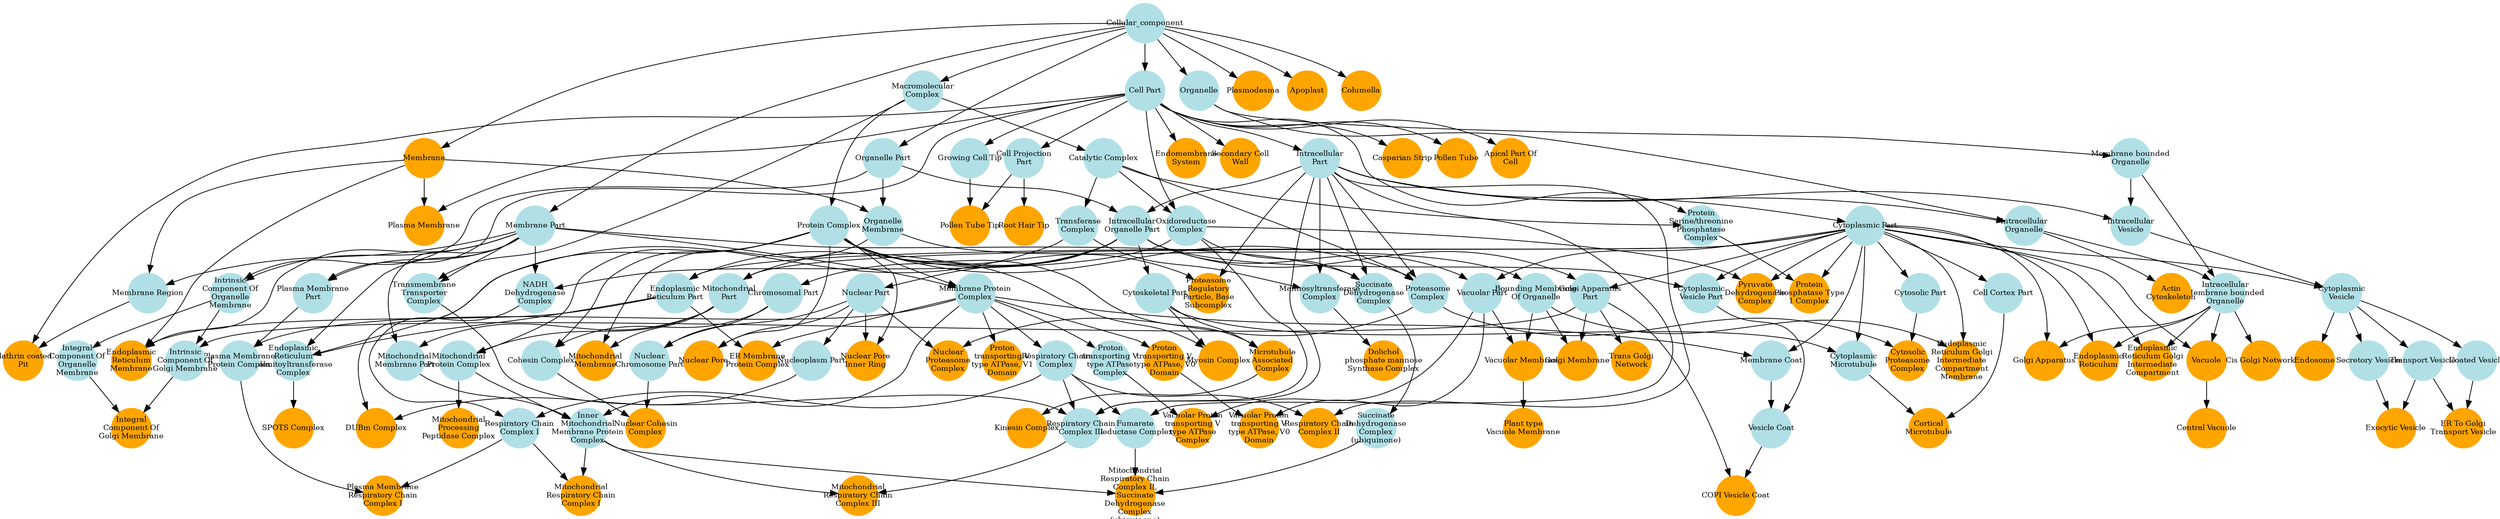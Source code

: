 digraph {
1 [style="filled", fixedsize="true", fontsize="10", shape="circle", width="0.75", fillcolor="powderblue", label="Cellular_component", color="transparent"];
2 [style="filled", fixedsize="true", fontsize="10", shape="circle", width="0.75", fillcolor="powderblue", label="Membrane Part", color="transparent"];
3 [style="filled", fixedsize="true", fontsize="10", shape="circle", width="0.75", fillcolor="powderblue", label="Organelle", color="transparent"];
4 [style="filled", fixedsize="true", fontsize="10", shape="circle", width="0.75", fillcolor="powderblue", label="Membrane bounded
Organelle", color="transparent"];
5 [style="filled", fixedsize="true", fontsize="10", shape="circle", width="0.75", fillcolor="powderblue", label="Cell Part", color="transparent"];
6 [style="filled", fixedsize="true", fontsize="10", shape="circle", width="0.75", fillcolor="powderblue", label="Intracellular
Part", color="transparent"];
7 [style="filled", fixedsize="true", fontsize="10", shape="circle", width="0.75", fillcolor="powderblue", label="Intracellular
Organelle", color="transparent"];
8 [style="filled", fixedsize="true", fontsize="10", shape="circle", width="0.75", fillcolor="powderblue", label="Intracellular
Membrane bounded
Organelle", color="transparent"];
9 [style="filled", fixedsize="true", fontsize="10", shape="circle", width="0.75", fillcolor="powderblue", label="Cytoplasmic Part", color="transparent"];
10 [style="filled", fixedsize="true", fontsize="10", shape="circle", width="0.75", fillcolor="orange", label="Golgi Apparatus", color="transparent"];
11 [style="filled", fixedsize="true", fontsize="10", shape="circle", width="0.75", fillcolor="orange", label="Vacuole", color="transparent"];
12 [style="filled", fixedsize="true", fontsize="10", shape="circle", width="0.75", fillcolor="orange", label="Membrane", color="transparent"];
13 [style="filled", fixedsize="true", fontsize="10", shape="circle", width="0.75", fillcolor="orange", label="Plasma Membrane", color="transparent"];
14 [style="filled", fixedsize="true", fontsize="10", shape="circle", width="0.75", fillcolor="powderblue", label="Organelle Part", color="transparent"];
15 [style="filled", fixedsize="true", fontsize="10", shape="circle", width="0.75", fillcolor="powderblue", label="Intracellular
Organelle Part", color="transparent"];
16 [style="filled", fixedsize="true", fontsize="10", shape="circle", width="0.75", fillcolor="powderblue", label="Vacuolar Part", color="transparent"];
17 [style="filled", fixedsize="true", fontsize="10", shape="circle", width="0.75", fillcolor="powderblue", label="Organelle
Membrane", color="transparent"];
18 [style="filled", fixedsize="true", fontsize="10", shape="circle", width="0.75", fillcolor="powderblue", label="Bounding Membrane
Of Organelle", color="transparent"];
19 [style="filled", fixedsize="true", fontsize="10", shape="circle", width="0.75", fillcolor="orange", label="Vacuolar Membrane", color="transparent"];
20 [style="filled", fixedsize="true", fontsize="10", shape="circle", width="0.75", fillcolor="powderblue", label="Macromolecular
Complex", color="transparent"];
21 [style="filled", fixedsize="true", fontsize="10", shape="circle", width="0.75", fillcolor="powderblue", label="Protein Complex", color="transparent"];
22 [style="filled", fixedsize="true", fontsize="10", shape="circle", width="0.75", fillcolor="powderblue", label="Membrane Protein
Complex", color="transparent"];
23 [style="filled", fixedsize="true", fontsize="10", shape="circle", width="0.75", fillcolor="orange", label="Proton
transporting V
type ATPase, V0
Domain", color="transparent"];
24 [style="filled", fixedsize="true", fontsize="10", shape="circle", width="0.75", fillcolor="powderblue", label="Intracellular
Vesicle", color="transparent"];
25 [style="filled", fixedsize="true", fontsize="10", shape="circle", width="0.75", fillcolor="powderblue", label="Cytoplasmic
Vesicle", color="transparent"];
26 [style="filled", fixedsize="true", fontsize="10", shape="circle", width="0.75", fillcolor="powderblue", label="Transport Vesicle", color="transparent"];
27 [style="filled", fixedsize="true", fontsize="10", shape="circle", width="0.75", fillcolor="powderblue", label="Coated Vesicle", color="transparent"];
28 [style="filled", fixedsize="true", fontsize="10", shape="circle", width="0.75", fillcolor="orange", label="ER To Golgi
Transport Vesicle", color="transparent"];
29 [style="filled", fixedsize="true", fontsize="10", shape="circle", width="0.75", fillcolor="powderblue", label="Endoplasmic
Reticulum Part", color="transparent"];
30 [style="filled", fixedsize="true", fontsize="10", shape="circle", width="0.75", fillcolor="orange", label="Endoplasmic
Reticulum
Membrane", color="transparent"];
31 [style="filled", fixedsize="true", fontsize="10", shape="circle", width="0.75", fillcolor="powderblue", label="Proton
transporting V
type ATPase
Complex", color="transparent"];
32 [style="filled", fixedsize="true", fontsize="10", shape="circle", width="0.75", fillcolor="orange", label="Vacuolar Proton
transporting V
type ATPase
Complex", color="transparent"];
33 [style="filled", fixedsize="true", fontsize="10", shape="circle", width="0.75", fillcolor="orange", label="Plasmodesma", color="transparent"];
34 [style="filled", fixedsize="true", fontsize="10", shape="circle", width="0.75", fillcolor="orange", label="Endoplasmic
Reticulum", color="transparent"];
35 [style="filled", fixedsize="true", fontsize="10", shape="circle", width="0.75", fillcolor="powderblue", label="Respiratory Chain
Complex", color="transparent"];
36 [style="filled", fixedsize="true", fontsize="10", shape="circle", width="0.75", fillcolor="orange", label="Respiratory Chain
Complex II", color="transparent"];
37 [style="filled", fixedsize="true", fontsize="10", shape="circle", width="0.75", fillcolor="orange", label="Plant type
Vacuole Membrane", color="transparent"];
38 [style="filled", fixedsize="true", fontsize="10", shape="circle", width="0.75", fillcolor="powderblue", label="Secretory Vesicle", color="transparent"];
39 [style="filled", fixedsize="true", fontsize="10", shape="circle", width="0.75", fillcolor="orange", label="Exocytic Vesicle", color="transparent"];
40 [style="filled", fixedsize="true", fontsize="10", shape="circle", width="0.75", fillcolor="powderblue", label="Catalytic Complex", color="transparent"];
41 [style="filled", fixedsize="true", fontsize="10", shape="circle", width="0.75", fillcolor="powderblue", label="Oxidoreductase
Complex", color="transparent"];
42 [style="filled", fixedsize="true", fontsize="10", shape="circle", width="0.75", fillcolor="powderblue", label="Succinate
Dehydrogenase
Complex", color="transparent"];
43 [style="filled", fixedsize="true", fontsize="10", shape="circle", width="0.75", fillcolor="powderblue", label="Succinate
Dehydrogenase
Complex
(ubiquinone)", color="transparent"];
44 [style="filled", fixedsize="true", fontsize="10", shape="circle", width="0.75", fillcolor="powderblue", label="Fumarate
Reductase Complex", color="transparent"];
45 [style="filled", fixedsize="true", fontsize="10", shape="circle", width="0.75", fillcolor="powderblue", label="Mitochondrial
Part", color="transparent"];
46 [style="filled", fixedsize="true", fontsize="10", shape="circle", width="0.75", fillcolor="powderblue", label="Mitochondrial
Membrane Part", color="transparent"];
47 [style="filled", fixedsize="true", fontsize="10", shape="circle", width="0.75", fillcolor="powderblue", label="Mitochondrial
Protein Complex", color="transparent"];
48 [style="filled", fixedsize="true", fontsize="10", shape="circle", width="0.75", fillcolor="powderblue", label="Inner
Mitochondrial
Membrane Protein
Complex", color="transparent"];
49 [style="filled", fixedsize="true", fontsize="10", shape="circle", width="0.75", fillcolor="orange", label="Mitochondrial
Respiratory Chain
Complex II,
Succinate
Dehydrogenase
Complex
(ubiquinone)", color="transparent"];
50 [style="filled", fixedsize="true", fontsize="10", shape="circle", width="0.75", fillcolor="orange", label="Proteasome
Regulatory
Particle, Base
Subcomplex", color="transparent"];
51 [style="filled", fixedsize="true", fontsize="10", shape="circle", width="0.75", fillcolor="orange", label="Apoplast", color="transparent"];
52 [style="filled", fixedsize="true", fontsize="10", shape="circle", width="0.75", fillcolor="orange", label="Endoplasmic
Reticulum Golgi
Intermediate
Compartment
Membrane", color="transparent"];
53 [style="filled", fixedsize="true", fontsize="10", shape="circle", width="0.75", fillcolor="powderblue", label="NADH
Dehydrogenase
Complex", color="transparent"];
54 [style="filled", fixedsize="true", fontsize="10", shape="circle", width="0.75", fillcolor="powderblue", label="Respiratory Chain
Complex I", color="transparent"];
55 [style="filled", fixedsize="true", fontsize="10", shape="circle", width="0.75", fillcolor="orange", label="Mitochondrial
Respiratory Chain
Complex I", color="transparent"];
56 [style="filled", fixedsize="true", fontsize="10", shape="circle", width="0.75", fillcolor="orange", label="Casparian Strip", color="transparent"];
57 [style="filled", fixedsize="true", fontsize="10", shape="circle", width="0.75", fillcolor="powderblue", label="Cytoskeletal Part", color="transparent"];
58 [style="filled", fixedsize="true", fontsize="10", shape="circle", width="0.75", fillcolor="powderblue", label="Cytoplasmic
Microtubule", color="transparent"];
59 [style="filled", fixedsize="true", fontsize="10", shape="circle", width="0.75", fillcolor="powderblue", label="Cell Cortex Part", color="transparent"];
60 [style="filled", fixedsize="true", fontsize="10", shape="circle", width="0.75", fillcolor="orange", label="Cortical
Microtubule", color="transparent"];
61 [style="filled", fixedsize="true", fontsize="10", shape="circle", width="0.75", fillcolor="powderblue", label="Golgi Apparatus
Part", color="transparent"];
62 [style="filled", fixedsize="true", fontsize="10", shape="circle", width="0.75", fillcolor="orange", label="Golgi Membrane", color="transparent"];
63 [style="filled", fixedsize="true", fontsize="10", shape="circle", width="0.75", fillcolor="orange", label="Endoplasmic
Reticulum Golgi
Intermediate
Compartment", color="transparent"];
64 [style="filled", fixedsize="true", fontsize="10", shape="circle", width="0.75", fillcolor="orange", label="Proton
transporting V
type ATPase, V1
Domain", color="transparent"];
65 [style="filled", fixedsize="true", fontsize="10", shape="circle", width="0.75", fillcolor="orange", label="Pollen Tube", color="transparent"];
66 [style="filled", fixedsize="true", fontsize="10", shape="circle", width="0.75", fillcolor="orange", label="Central Vacuole", color="transparent"];
67 [style="filled", fixedsize="true", fontsize="10", shape="circle", width="0.75", fillcolor="orange", label="Vacuolar Proton
transporting V
type ATPase, V0
Domain", color="transparent"];
68 [style="filled", fixedsize="true", fontsize="10", shape="circle", width="0.75", fillcolor="orange", label="Apical Part Of
Cell", color="transparent"];
69 [style="filled", fixedsize="true", fontsize="10", shape="circle", width="0.75", fillcolor="powderblue", label="Intrinsic
Component Of
Organelle
Membrane", color="transparent"];
70 [style="filled", fixedsize="true", fontsize="10", shape="circle", width="0.75", fillcolor="powderblue", label="Intrinsic
Component Of
Golgi Membrane", color="transparent"];
71 [style="filled", fixedsize="true", fontsize="10", shape="circle", width="0.75", fillcolor="powderblue", label="Integral
Component Of
Organelle
Membrane", color="transparent"];
72 [style="filled", fixedsize="true", fontsize="10", shape="circle", width="0.75", fillcolor="orange", label="Integral
Component Of
Golgi Membrane", color="transparent"];
73 [style="filled", fixedsize="true", fontsize="10", shape="circle", width="0.75", fillcolor="orange", label="Actin
Cytoskeleton", color="transparent"];
74 [style="filled", fixedsize="true", fontsize="10", shape="circle", width="0.75", fillcolor="powderblue", label="Transmembrane
Transporter
Complex", color="transparent"];
75 [style="filled", fixedsize="true", fontsize="10", shape="circle", width="0.75", fillcolor="powderblue", label="Respiratory Chain
Complex III", color="transparent"];
76 [style="filled", fixedsize="true", fontsize="10", shape="circle", width="0.75", fillcolor="orange", label="Mitochondrial
Respiratory Chain
Complex III", color="transparent"];
77 [style="filled", fixedsize="true", fontsize="10", shape="circle", width="0.75", fillcolor="powderblue", label="Membrane Coat", color="transparent"];
78 [style="filled", fixedsize="true", fontsize="10", shape="circle", width="0.75", fillcolor="powderblue", label="Cytoplasmic
Vesicle Part", color="transparent"];
79 [style="filled", fixedsize="true", fontsize="10", shape="circle", width="0.75", fillcolor="powderblue", label="Vesicle Coat", color="transparent"];
80 [style="filled", fixedsize="true", fontsize="10", shape="circle", width="0.75", fillcolor="orange", label="COPI Vesicle Coat", color="transparent"];
81 [style="filled", fixedsize="true", fontsize="10", shape="circle", width="0.75", fillcolor="orange", label="ER Membrane
Protein Complex", color="transparent"];
82 [style="filled", fixedsize="true", fontsize="10", shape="circle", width="0.75", fillcolor="orange", label="Trans Golgi
Network", color="transparent"];
83 [style="filled", fixedsize="true", fontsize="10", shape="circle", width="0.75", fillcolor="orange", label="Microtubule
Associated
Complex", color="transparent"];
84 [style="filled", fixedsize="true", fontsize="10", shape="circle", width="0.75", fillcolor="powderblue", label="Protein
Serine/threonine
Phosphatase
Complex", color="transparent"];
85 [style="filled", fixedsize="true", fontsize="10", shape="circle", width="0.75", fillcolor="orange", label="Protein
Phosphatase Type
1 Complex", color="transparent"];
86 [style="filled", fixedsize="true", fontsize="10", shape="circle", width="0.75", fillcolor="powderblue", label="Proteasome
Complex", color="transparent"];
87 [style="filled", fixedsize="true", fontsize="10", shape="circle", width="0.75", fillcolor="powderblue", label="Nuclear Part", color="transparent"];
88 [style="filled", fixedsize="true", fontsize="10", shape="circle", width="0.75", fillcolor="orange", label="Nuclear
Proteasome
Complex", color="transparent"];
89 [style="filled", fixedsize="true", fontsize="10", shape="circle", width="0.75", fillcolor="orange", label="Nuclear Pore", color="transparent"];
90 [style="filled", fixedsize="true", fontsize="10", shape="circle", width="0.75", fillcolor="powderblue", label="Growing Cell Tip", color="transparent"];
91 [style="filled", fixedsize="true", fontsize="10", shape="circle", width="0.75", fillcolor="powderblue", label="Cell Projection
Part", color="transparent"];
92 [style="filled", fixedsize="true", fontsize="10", shape="circle", width="0.75", fillcolor="orange", label="Pollen Tube Tip", color="transparent"];
93 [style="filled", fixedsize="true", fontsize="10", shape="circle", width="0.75", fillcolor="powderblue", label="Nucleoplasm Part", color="transparent"];
94 [style="filled", fixedsize="true", fontsize="10", shape="circle", width="0.75", fillcolor="orange", label="DUBm Complex", color="transparent"];
95 [style="filled", fixedsize="true", fontsize="10", shape="circle", width="0.75", fillcolor="powderblue", label="Transferase
Complex", color="transparent"];
96 [style="filled", fixedsize="true", fontsize="10", shape="circle", width="0.75", fillcolor="powderblue", label="Endoplasmic
Reticulum
Palmitoyltransferase
Complex", color="transparent"];
97 [style="filled", fixedsize="true", fontsize="10", shape="circle", width="0.75", fillcolor="orange", label="SPOTS Complex", color="transparent"];
98 [style="filled", fixedsize="true", fontsize="10", shape="circle", width="0.75", fillcolor="orange", label="Mitochondrial
Membrane", color="transparent"];
99 [style="filled", fixedsize="true", fontsize="10", shape="circle", width="0.75", fillcolor="orange", label="Endomembrane
System", color="transparent"];
100 [style="filled", fixedsize="true", fontsize="10", shape="circle", width="0.75", fillcolor="orange", label="Columella", color="transparent"];
101 [style="filled", fixedsize="true", fontsize="10", shape="circle", width="0.75", fillcolor="orange", label="Pyruvate
Dehydrogenase
Complex", color="transparent"];
102 [style="filled", fixedsize="true", fontsize="10", shape="circle", width="0.75", fillcolor="orange", label="Nuclear Pore
Inner Ring", color="transparent"];
103 [style="filled", fixedsize="true", fontsize="10", shape="circle", width="0.75", fillcolor="orange", label="Kinesin Complex", color="transparent"];
104 [style="filled", fixedsize="true", fontsize="10", shape="circle", width="0.75", fillcolor="orange", label="Endosome", color="transparent"];
105 [style="filled", fixedsize="true", fontsize="10", shape="circle", width="0.75", fillcolor="powderblue", label="Cytosolic Part", color="transparent"];
106 [style="filled", fixedsize="true", fontsize="10", shape="circle", width="0.75", fillcolor="orange", label="Cytosolic
Proteasome
Complex", color="transparent"];
107 [style="filled", fixedsize="true", fontsize="10", shape="circle", width="0.75", fillcolor="orange", label="Secondary Cell
Wall", color="transparent"];
108 [style="filled", fixedsize="true", fontsize="10", shape="circle", width="0.75", fillcolor="orange", label="Root Hair Tip", color="transparent"];
109 [style="filled", fixedsize="true", fontsize="10", shape="circle", width="0.75", fillcolor="powderblue", label="Plasma Membrane
Part", color="transparent"];
110 [style="filled", fixedsize="true", fontsize="10", shape="circle", width="0.75", fillcolor="powderblue", label="Plasma Membrane
Protein Complex", color="transparent"];
111 [style="filled", fixedsize="true", fontsize="10", shape="circle", width="0.75", fillcolor="orange", label="Plasma Membrane
Respiratory Chain
Complex I", color="transparent"];
112 [style="filled", fixedsize="true", fontsize="10", shape="circle", width="0.75", fillcolor="powderblue", label="Mannosyltransferase
Complex", color="transparent"];
113 [style="filled", fixedsize="true", fontsize="10", shape="circle", width="0.75", fillcolor="orange", label="Dolichol
phosphate mannose
Synthase Complex", color="transparent"];
114 [style="filled", fixedsize="true", fontsize="10", shape="circle", width="0.75", fillcolor="powderblue", label="Membrane Region", color="transparent"];
115 [style="filled", fixedsize="true", fontsize="10", shape="circle", width="0.75", fillcolor="orange", label="Clathrin coated
Pit", color="transparent"];
116 [style="filled", fixedsize="true", fontsize="10", shape="circle", width="0.75", fillcolor="orange", label="Cis Golgi Network", color="transparent"];
117 [style="filled", fixedsize="true", fontsize="10", shape="circle", width="0.75", fillcolor="orange", label="Mitochondrial
Processing
Peptidase Complex", color="transparent"];
118 [style="filled", fixedsize="true", fontsize="10", shape="circle", width="0.75", fillcolor="powderblue", label="Chromosomal Part", color="transparent"];
119 [style="filled", fixedsize="true", fontsize="10", shape="circle", width="0.75", fillcolor="powderblue", label="Cohesin Complex", color="transparent"];
120 [style="filled", fixedsize="true", fontsize="10", shape="circle", width="0.75", fillcolor="powderblue", label="Nuclear
Chromosome Part", color="transparent"];
121 [style="filled", fixedsize="true", fontsize="10", shape="circle", width="0.75", fillcolor="orange", label="Nuclear Cohesin
Complex", color="transparent"];
122 [style="filled", fixedsize="true", fontsize="10", shape="circle", width="0.75", fillcolor="orange", label="Myosin Complex", color="transparent"];
1 -> 2 [color="#000000", lty="solid"];
1 -> 3 [color="#000000", lty="solid"];
3 -> 4 [color="#000000", lty="solid"];
1 -> 5 [color="#000000", lty="solid"];
5 -> 6 [color="#000000", lty="solid"];
3 -> 7 [color="#000000", lty="solid"];
6 -> 7 [color="#000000", lty="solid"];
4 -> 8 [color="#000000", lty="solid"];
7 -> 8 [color="#000000", lty="solid"];
6 -> 9 [color="#000000", lty="solid"];
8 -> 10 [color="#000000", lty="solid"];
9 -> 10 [color="#000000", lty="solid"];
8 -> 11 [color="#000000", lty="solid"];
9 -> 11 [color="#000000", lty="solid"];
1 -> 12 [color="#000000", lty="solid"];
5 -> 13 [color="#000000", lty="solid"];
12 -> 13 [color="#000000", lty="solid"];
1 -> 14 [color="#000000", lty="solid"];
6 -> 15 [color="#000000", lty="solid"];
14 -> 15 [color="#000000", lty="solid"];
9 -> 16 [color="#000000", lty="solid"];
15 -> 16 [color="#000000", lty="solid"];
12 -> 17 [color="#000000", lty="solid"];
14 -> 17 [color="#000000", lty="solid"];
17 -> 18 [color="#000000", lty="solid"];
16 -> 19 [color="#000000", lty="solid"];
18 -> 19 [color="#000000", lty="solid"];
1 -> 20 [color="#000000", lty="solid"];
20 -> 21 [color="#000000", lty="solid"];
2 -> 22 [color="#000000", lty="solid"];
21 -> 22 [color="#000000", lty="solid"];
22 -> 23 [color="#000000", lty="solid"];
4 -> 24 [color="#000000", lty="solid"];
6 -> 24 [color="#000000", lty="solid"];
9 -> 25 [color="#000000", lty="solid"];
24 -> 25 [color="#000000", lty="solid"];
25 -> 26 [color="#000000", lty="solid"];
25 -> 27 [color="#000000", lty="solid"];
26 -> 28 [color="#000000", lty="solid"];
27 -> 28 [color="#000000", lty="solid"];
9 -> 29 [color="#000000", lty="solid"];
15 -> 29 [color="#000000", lty="solid"];
2 -> 30 [color="#000000", lty="solid"];
12 -> 30 [color="#000000", lty="solid"];
29 -> 30 [color="#000000", lty="solid"];
22 -> 31 [color="#000000", lty="solid"];
16 -> 32 [color="#000000", lty="solid"];
31 -> 32 [color="#000000", lty="solid"];
1 -> 33 [color="#000000", lty="solid"];
8 -> 34 [color="#000000", lty="solid"];
9 -> 34 [color="#000000", lty="solid"];
22 -> 35 [color="#000000", lty="solid"];
6 -> 36 [color="#000000", lty="solid"];
35 -> 36 [color="#000000", lty="solid"];
19 -> 37 [color="#000000", lty="solid"];
25 -> 38 [color="#000000", lty="solid"];
26 -> 39 [color="#000000", lty="solid"];
38 -> 39 [color="#000000", lty="solid"];
20 -> 40 [color="#000000", lty="solid"];
5 -> 41 [color="#000000", lty="solid"];
40 -> 41 [color="#000000", lty="solid"];
2 -> 42 [color="#000000", lty="solid"];
6 -> 42 [color="#000000", lty="solid"];
41 -> 42 [color="#000000", lty="solid"];
42 -> 43 [color="#000000", lty="solid"];
6 -> 44 [color="#000000", lty="solid"];
35 -> 44 [color="#000000", lty="solid"];
9 -> 45 [color="#000000", lty="solid"];
15 -> 45 [color="#000000", lty="solid"];
2 -> 46 [color="#000000", lty="solid"];
45 -> 46 [color="#000000", lty="solid"];
21 -> 47 [color="#000000", lty="solid"];
45 -> 47 [color="#000000", lty="solid"];
22 -> 48 [color="#000000", lty="solid"];
46 -> 48 [color="#000000", lty="solid"];
47 -> 48 [color="#000000", lty="solid"];
43 -> 49 [color="#000000", lty="solid"];
44 -> 49 [color="#000000", lty="solid"];
48 -> 49 [color="#000000", lty="solid"];
6 -> 50 [color="#000000", lty="solid"];
21 -> 50 [color="#000000", lty="solid"];
1 -> 51 [color="#000000", lty="solid"];
9 -> 52 [color="#000000", lty="solid"];
18 -> 52 [color="#000000", lty="solid"];
2 -> 53 [color="#000000", lty="solid"];
41 -> 53 [color="#000000", lty="solid"];
35 -> 54 [color="#000000", lty="solid"];
53 -> 54 [color="#000000", lty="solid"];
48 -> 55 [color="#000000", lty="solid"];
54 -> 55 [color="#000000", lty="solid"];
5 -> 56 [color="#000000", lty="solid"];
15 -> 57 [color="#000000", lty="solid"];
9 -> 58 [color="#000000", lty="solid"];
57 -> 58 [color="#000000", lty="solid"];
9 -> 59 [color="#000000", lty="solid"];
58 -> 60 [color="#000000", lty="solid"];
59 -> 60 [color="#000000", lty="solid"];
9 -> 61 [color="#000000", lty="solid"];
15 -> 61 [color="#000000", lty="solid"];
18 -> 62 [color="#000000", lty="solid"];
61 -> 62 [color="#000000", lty="solid"];
8 -> 63 [color="#000000", lty="solid"];
9 -> 63 [color="#000000", lty="solid"];
22 -> 64 [color="#000000", lty="solid"];
5 -> 65 [color="#000000", lty="solid"];
11 -> 66 [color="#000000", lty="solid"];
16 -> 67 [color="#000000", lty="solid"];
23 -> 67 [color="#000000", lty="solid"];
5 -> 68 [color="#000000", lty="solid"];
2 -> 69 [color="#000000", lty="solid"];
14 -> 69 [color="#000000", lty="solid"];
61 -> 70 [color="#000000", lty="solid"];
69 -> 70 [color="#000000", lty="solid"];
69 -> 71 [color="#000000", lty="solid"];
70 -> 72 [color="#000000", lty="solid"];
71 -> 72 [color="#000000", lty="solid"];
7 -> 73 [color="#000000", lty="solid"];
2 -> 74 [color="#000000", lty="solid"];
20 -> 74 [color="#000000", lty="solid"];
6 -> 75 [color="#000000", lty="solid"];
35 -> 75 [color="#000000", lty="solid"];
41 -> 75 [color="#000000", lty="solid"];
74 -> 75 [color="#000000", lty="solid"];
48 -> 76 [color="#000000", lty="solid"];
75 -> 76 [color="#000000", lty="solid"];
9 -> 77 [color="#000000", lty="solid"];
22 -> 77 [color="#000000", lty="solid"];
9 -> 78 [color="#000000", lty="solid"];
15 -> 78 [color="#000000", lty="solid"];
77 -> 79 [color="#000000", lty="solid"];
78 -> 79 [color="#000000", lty="solid"];
61 -> 80 [color="#000000", lty="solid"];
79 -> 80 [color="#000000", lty="solid"];
22 -> 81 [color="#000000", lty="solid"];
29 -> 81 [color="#000000", lty="solid"];
61 -> 82 [color="#000000", lty="solid"];
21 -> 83 [color="#000000", lty="solid"];
57 -> 83 [color="#000000", lty="solid"];
5 -> 84 [color="#000000", lty="solid"];
40 -> 84 [color="#000000", lty="solid"];
9 -> 85 [color="#000000", lty="solid"];
84 -> 85 [color="#000000", lty="solid"];
6 -> 86 [color="#000000", lty="solid"];
21 -> 86 [color="#000000", lty="solid"];
40 -> 86 [color="#000000", lty="solid"];
15 -> 87 [color="#000000", lty="solid"];
86 -> 88 [color="#000000", lty="solid"];
87 -> 88 [color="#000000", lty="solid"];
21 -> 89 [color="#000000", lty="solid"];
87 -> 89 [color="#000000", lty="solid"];
5 -> 90 [color="#000000", lty="solid"];
5 -> 91 [color="#000000", lty="solid"];
90 -> 92 [color="#000000", lty="solid"];
91 -> 92 [color="#000000", lty="solid"];
87 -> 93 [color="#000000", lty="solid"];
21 -> 94 [color="#000000", lty="solid"];
93 -> 94 [color="#000000", lty="solid"];
40 -> 95 [color="#000000", lty="solid"];
2 -> 96 [color="#000000", lty="solid"];
29 -> 96 [color="#000000", lty="solid"];
95 -> 96 [color="#000000", lty="solid"];
96 -> 97 [color="#000000", lty="solid"];
17 -> 98 [color="#000000", lty="solid"];
45 -> 98 [color="#000000", lty="solid"];
5 -> 99 [color="#000000", lty="solid"];
1 -> 100 [color="#000000", lty="solid"];
9 -> 101 [color="#000000", lty="solid"];
41 -> 101 [color="#000000", lty="solid"];
21 -> 102 [color="#000000", lty="solid"];
87 -> 102 [color="#000000", lty="solid"];
83 -> 103 [color="#000000", lty="solid"];
25 -> 104 [color="#000000", lty="solid"];
9 -> 105 [color="#000000", lty="solid"];
86 -> 106 [color="#000000", lty="solid"];
105 -> 106 [color="#000000", lty="solid"];
5 -> 107 [color="#000000", lty="solid"];
91 -> 108 [color="#000000", lty="solid"];
2 -> 109 [color="#000000", lty="solid"];
5 -> 109 [color="#000000", lty="solid"];
22 -> 110 [color="#000000", lty="solid"];
109 -> 110 [color="#000000", lty="solid"];
54 -> 111 [color="#000000", lty="solid"];
110 -> 111 [color="#000000", lty="solid"];
6 -> 112 [color="#000000", lty="solid"];
95 -> 112 [color="#000000", lty="solid"];
112 -> 113 [color="#000000", lty="solid"];
2 -> 114 [color="#000000", lty="solid"];
12 -> 114 [color="#000000", lty="solid"];
5 -> 115 [color="#000000", lty="solid"];
114 -> 115 [color="#000000", lty="solid"];
8 -> 116 [color="#000000", lty="solid"];
47 -> 117 [color="#000000", lty="solid"];
15 -> 118 [color="#000000", lty="solid"];
21 -> 119 [color="#000000", lty="solid"];
118 -> 119 [color="#000000", lty="solid"];
87 -> 120 [color="#000000", lty="solid"];
118 -> 120 [color="#000000", lty="solid"];
119 -> 121 [color="#000000", lty="solid"];
120 -> 121 [color="#000000", lty="solid"];
21 -> 122 [color="#000000", lty="solid"];
57 -> 122 [color="#000000", lty="solid"];
}
